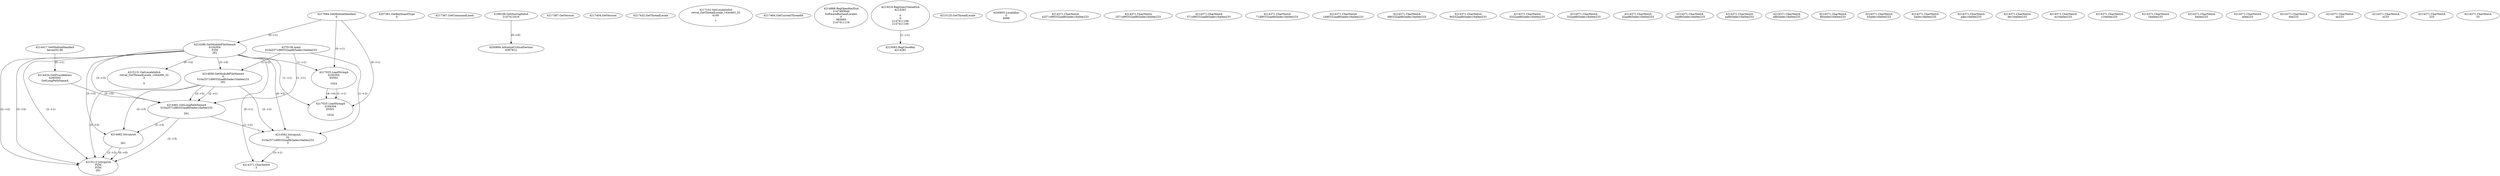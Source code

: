 // Global SCDG with merge call
digraph {
	0 [label="4270136.main
010a2571d90332aa8b5adec16a0ee233"]
	1 [label="4217684.GetModuleHandleA
0"]
	2 [label="4207361.GetKeyboardType
0"]
	3 [label="4217367.GetCommandLineA
"]
	4 [label="4199106.GetStartupInfoA
2147412416"]
	5 [label="4217387.GetVersion
"]
	6 [label="4217404.GetVersion
"]
	7 [label="4217432.GetThreadLocale
"]
	8 [label="4217102.GetLocaleInfoA
retval_GetThreadLocale_1444463_32
4100

7"]
	9 [label="4217464.GetCurrentThreadId
"]
	10 [label="4214286.GetModuleFileNameA
4194304
PZM
261"]
	1 -> 10 [label="(0-->1)"]
	11 [label="4214856.GetModuleFileNameA
0
010a2571d90332aa8b5adec16a0ee233
261"]
	0 -> 11 [label="(1-->2)"]
	10 -> 11 [label="(3-->3)"]
	12 [label="4214886.RegOpenKeyExA
2147483649
Software\Borland\Locales
0
983065
2147411116"]
	13 [label="4214417.GetModuleHandleA
kernel32.dll"]
	14 [label="4214434.GetProcAddress
6295592
GetLongPathNameA"]
	13 -> 14 [label="(0-->1)"]
	15 [label="4214461.GetLongPathNameA
010a2571d90332aa8b5adec16a0ee233

261"]
	0 -> 15 [label="(1-->1)"]
	11 -> 15 [label="(2-->1)"]
	10 -> 15 [label="(3-->3)"]
	11 -> 15 [label="(3-->3)"]
	14 -> 15 [label="(0-->0)"]
	16 [label="4214482.lstrcpynA


261"]
	10 -> 16 [label="(3-->3)"]
	11 -> 16 [label="(3-->3)"]
	15 -> 16 [label="(3-->3)"]
	17 [label="4215019.RegQueryValueExA
4214291

0
0
2147411106
2147411100"]
	18 [label="4215083.RegCloseKey
4214291"]
	17 -> 18 [label="(1-->1)"]
	19 [label="4215112.lstrcpynA
PZM
PZM
261"]
	10 -> 19 [label="(2-->1)"]
	10 -> 19 [label="(2-->2)"]
	10 -> 19 [label="(3-->3)"]
	11 -> 19 [label="(3-->3)"]
	15 -> 19 [label="(3-->3)"]
	16 -> 19 [label="(3-->3)"]
	16 -> 19 [label="(0-->0)"]
	20 [label="4215125.GetThreadLocale
"]
	21 [label="4215131.GetLocaleInfoA
retval_GetThreadLocale_1444490_32
3

5"]
	10 -> 21 [label="(0-->2)"]
	22 [label="4217025.LoadStringA
4194304
65502

1024"]
	1 -> 22 [label="(0-->1)"]
	10 -> 22 [label="(1-->1)"]
	23 [label="4217025.LoadStringA
4194304
65501

1024"]
	1 -> 23 [label="(0-->1)"]
	10 -> 23 [label="(1-->1)"]
	22 -> 23 [label="(1-->1)"]
	22 -> 23 [label="(4-->4)"]
	24 [label="4200894.InitializeCriticalSection
4367812"]
	4 -> 24 [label="(0-->0)"]
	25 [label="4200955.LocalAlloc
0
4088"]
	26 [label="4214582.lstrcpynA
01
010a2571d90332aa8b5adec16a0ee233
3"]
	0 -> 26 [label="(1-->2)"]
	11 -> 26 [label="(2-->2)"]
	15 -> 26 [label="(1-->2)"]
	10 -> 26 [label="(0-->3)"]
	27 [label="4214371.CharNextA
a2571d90332aa8b5adec16a0ee233"]
	28 [label="4214371.CharNextA
2571d90332aa8b5adec16a0ee233"]
	29 [label="4214371.CharNextA
571d90332aa8b5adec16a0ee233"]
	30 [label="4214371.CharNextA
71d90332aa8b5adec16a0ee233"]
	31 [label="4214371.CharNextA
1d90332aa8b5adec16a0ee233"]
	32 [label="4214371.CharNextA
d90332aa8b5adec16a0ee233"]
	33 [label="4214371.CharNextA
90332aa8b5adec16a0ee233"]
	34 [label="4214371.CharNextA
0332aa8b5adec16a0ee233"]
	35 [label="4214371.CharNextA
332aa8b5adec16a0ee233"]
	36 [label="4214371.CharNextA
32aa8b5adec16a0ee233"]
	37 [label="4214371.CharNextA
2aa8b5adec16a0ee233"]
	38 [label="4214371.CharNextA
aa8b5adec16a0ee233"]
	39 [label="4214371.CharNextA
a8b5adec16a0ee233"]
	40 [label="4214371.CharNextA
8b5adec16a0ee233"]
	41 [label="4214371.CharNextA
b5adec16a0ee233"]
	42 [label="4214371.CharNextA
5adec16a0ee233"]
	43 [label="4214371.CharNextA
adec16a0ee233"]
	44 [label="4214371.CharNextA
dec16a0ee233"]
	45 [label="4214371.CharNextA
ec16a0ee233"]
	46 [label="4214371.CharNextA
c16a0ee233"]
	47 [label="4214371.CharNextA
16a0ee233"]
	48 [label="4214371.CharNextA
6a0ee233"]
	49 [label="4214371.CharNextA
a0ee233"]
	50 [label="4214371.CharNextA
0ee233"]
	51 [label="4214371.CharNextA
ee233"]
	52 [label="4214371.CharNextA
e233"]
	53 [label="4214371.CharNextA
233"]
	54 [label="4214371.CharNextA
33"]
	55 [label="4214371.CharNextA
3"]
	10 -> 55 [label="(0-->1)"]
	26 -> 55 [label="(3-->1)"]
}
